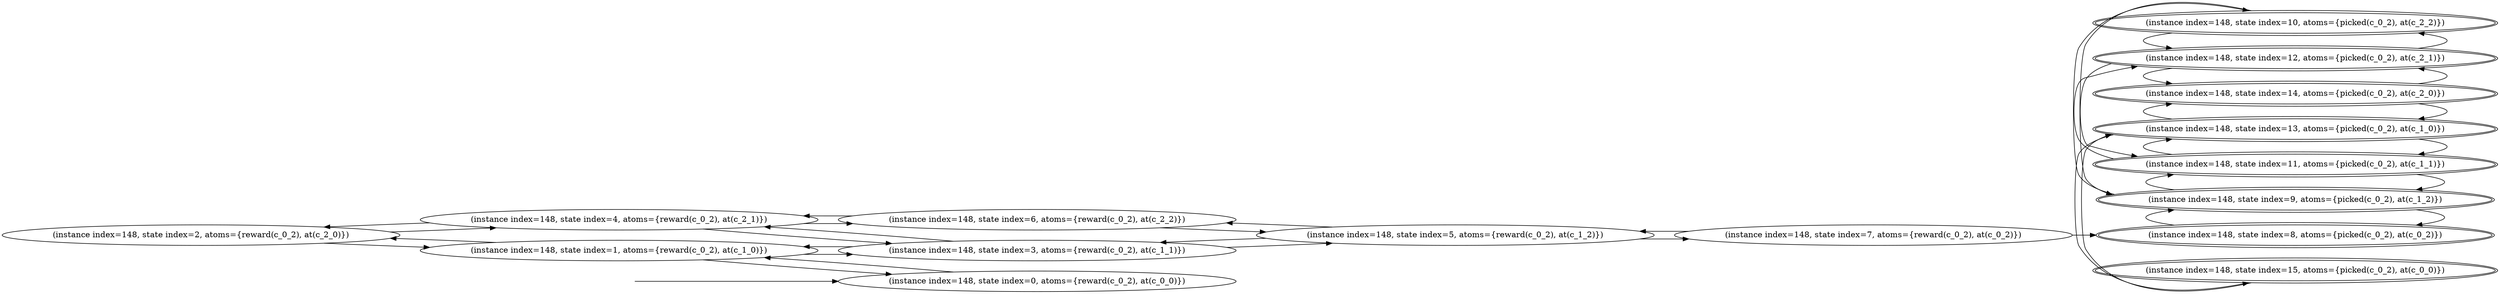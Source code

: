 digraph {
rankdir="LR"
s2[label="(instance index=148, state index=2, atoms={reward(c_0_2), at(c_2_0)})"]
s0[label="(instance index=148, state index=0, atoms={reward(c_0_2), at(c_0_0)})"]
s4[label="(instance index=148, state index=4, atoms={reward(c_0_2), at(c_2_1)})"]
s1[label="(instance index=148, state index=1, atoms={reward(c_0_2), at(c_1_0)})"]
s3[label="(instance index=148, state index=3, atoms={reward(c_0_2), at(c_1_1)})"]
s6[label="(instance index=148, state index=6, atoms={reward(c_0_2), at(c_2_2)})"]
s5[label="(instance index=148, state index=5, atoms={reward(c_0_2), at(c_1_2)})"]
s7[label="(instance index=148, state index=7, atoms={reward(c_0_2), at(c_0_2)})"]
s15[peripheries=2,label="(instance index=148, state index=15, atoms={picked(c_0_2), at(c_0_0)})"]
s14[peripheries=2,label="(instance index=148, state index=14, atoms={picked(c_0_2), at(c_2_0)})"]
s13[peripheries=2,label="(instance index=148, state index=13, atoms={picked(c_0_2), at(c_1_0)})"]
s12[peripheries=2,label="(instance index=148, state index=12, atoms={picked(c_0_2), at(c_2_1)})"]
s11[peripheries=2,label="(instance index=148, state index=11, atoms={picked(c_0_2), at(c_1_1)})"]
s10[peripheries=2,label="(instance index=148, state index=10, atoms={picked(c_0_2), at(c_2_2)})"]
s9[peripheries=2,label="(instance index=148, state index=9, atoms={picked(c_0_2), at(c_1_2)})"]
s8[peripheries=2,label="(instance index=148, state index=8, atoms={picked(c_0_2), at(c_0_2)})"]
Dangling [ label = "", style = invis ]
{ rank = same; Dangling }
Dangling -> s0
{ rank = same; s0}
{ rank = same; s4,s1}
{ rank = same; s3,s6}
{ rank = same; s5}
{ rank = same; s7}
{ rank = same; s15,s14,s13,s12,s11,s10,s9,s8}
{
s2->s4
s2->s1
s0->s1
}
{
s4->s6
s4->s3
s4->s2
s1->s2
s1->s3
s1->s0
}
{
s3->s5
s3->s4
s3->s1
s6->s5
s6->s4
}
{
s5->s7
s5->s6
s5->s3
}
{
s7->s5
s7->s8
}
{
s15->s13
s14->s13
s14->s12
s13->s15
s13->s14
s13->s11
s12->s14
s12->s11
s12->s10
s11->s13
s11->s12
s11->s9
s10->s12
s10->s9
s9->s10
s9->s11
s9->s8
s8->s9
}
}
